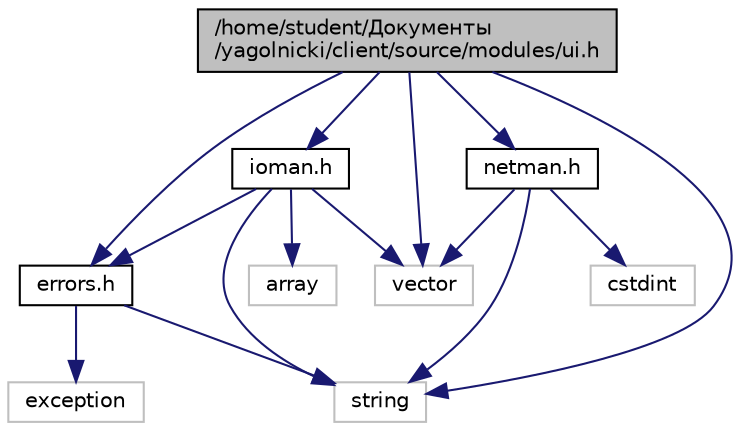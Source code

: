 digraph "/home/student/Документы/yagolnicki/client/source/modules/ui.h"
{
 // LATEX_PDF_SIZE
  edge [fontname="Helvetica",fontsize="10",labelfontname="Helvetica",labelfontsize="10"];
  node [fontname="Helvetica",fontsize="10",shape=record];
  Node1 [label="/home/student/Документы\l/yagolnicki/client/source/modules/ui.h",height=0.2,width=0.4,color="black", fillcolor="grey75", style="filled", fontcolor="black",tooltip="Определение класса для пользовательского интерфейса."];
  Node1 -> Node2 [color="midnightblue",fontsize="10",style="solid"];
  Node2 [label="ioman.h",height=0.2,width=0.4,color="black", fillcolor="white", style="filled",URL="$ioman_8h.html",tooltip="Определение класса для управления вводом и выводом данных."];
  Node2 -> Node3 [color="midnightblue",fontsize="10",style="solid"];
  Node3 [label="string",height=0.2,width=0.4,color="grey75", fillcolor="white", style="filled",tooltip=" "];
  Node2 -> Node4 [color="midnightblue",fontsize="10",style="solid"];
  Node4 [label="vector",height=0.2,width=0.4,color="grey75", fillcolor="white", style="filled",tooltip=" "];
  Node2 -> Node5 [color="midnightblue",fontsize="10",style="solid"];
  Node5 [label="array",height=0.2,width=0.4,color="grey75", fillcolor="white", style="filled",tooltip=" "];
  Node2 -> Node6 [color="midnightblue",fontsize="10",style="solid"];
  Node6 [label="errors.h",height=0.2,width=0.4,color="black", fillcolor="white", style="filled",URL="$errors_8h.html",tooltip="Определение классов для обработки клиентских ошибок."];
  Node6 -> Node7 [color="midnightblue",fontsize="10",style="solid"];
  Node7 [label="exception",height=0.2,width=0.4,color="grey75", fillcolor="white", style="filled",tooltip=" "];
  Node6 -> Node3 [color="midnightblue",fontsize="10",style="solid"];
  Node1 -> Node8 [color="midnightblue",fontsize="10",style="solid"];
  Node8 [label="netman.h",height=0.2,width=0.4,color="black", fillcolor="white", style="filled",URL="$netman_8h.html",tooltip="Определение класса для управления сетевым взаимодействием."];
  Node8 -> Node3 [color="midnightblue",fontsize="10",style="solid"];
  Node8 -> Node4 [color="midnightblue",fontsize="10",style="solid"];
  Node8 -> Node9 [color="midnightblue",fontsize="10",style="solid"];
  Node9 [label="cstdint",height=0.2,width=0.4,color="grey75", fillcolor="white", style="filled",tooltip=" "];
  Node1 -> Node6 [color="midnightblue",fontsize="10",style="solid"];
  Node1 -> Node3 [color="midnightblue",fontsize="10",style="solid"];
  Node1 -> Node4 [color="midnightblue",fontsize="10",style="solid"];
}

